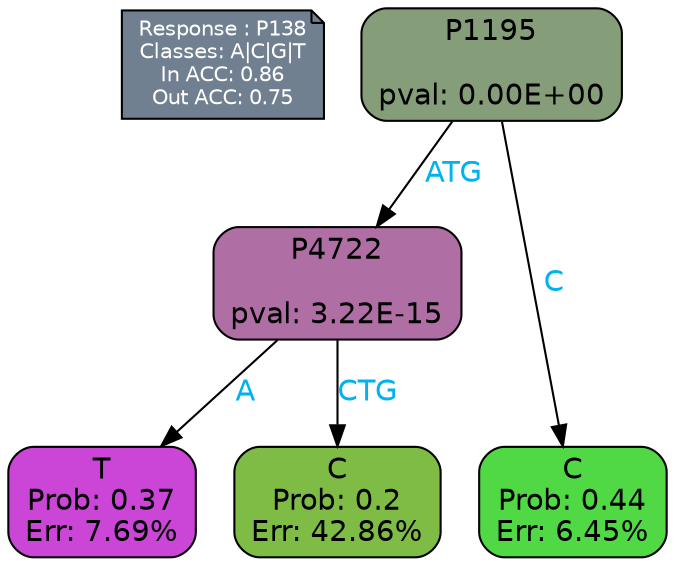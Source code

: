 digraph Tree {
node [shape=box, style="filled, rounded", color="black", fontname=helvetica] ;
graph [ranksep=equally, splines=polylines, bgcolor=transparent, dpi=600] ;
edge [fontname=helvetica] ;
LEGEND [label="Response : P138
Classes: A|C|G|T
In ACC: 0.86
Out ACC: 0.75
",shape=note,align=left,style=filled,fillcolor="slategray",fontcolor="white",fontsize=10];1 [label="P1195

pval: 0.00E+00", fillcolor="#869d7a"] ;
2 [label="P4722

pval: 3.22E-15", fillcolor="#b06fa4"] ;
3 [label="T
Prob: 0.37
Err: 7.69%", fillcolor="#cb46d7"] ;
4 [label="C
Prob: 0.2
Err: 42.86%", fillcolor="#7ebc45"] ;
5 [label="C
Prob: 0.44
Err: 6.45%", fillcolor="#50d944"] ;
1 -> 2 [label="ATG",fontcolor=deepskyblue2] ;
1 -> 5 [label="C",fontcolor=deepskyblue2] ;
2 -> 3 [label="A",fontcolor=deepskyblue2] ;
2 -> 4 [label="CTG",fontcolor=deepskyblue2] ;
{rank = same; 3;4;5;}{rank = same; LEGEND;1;}}